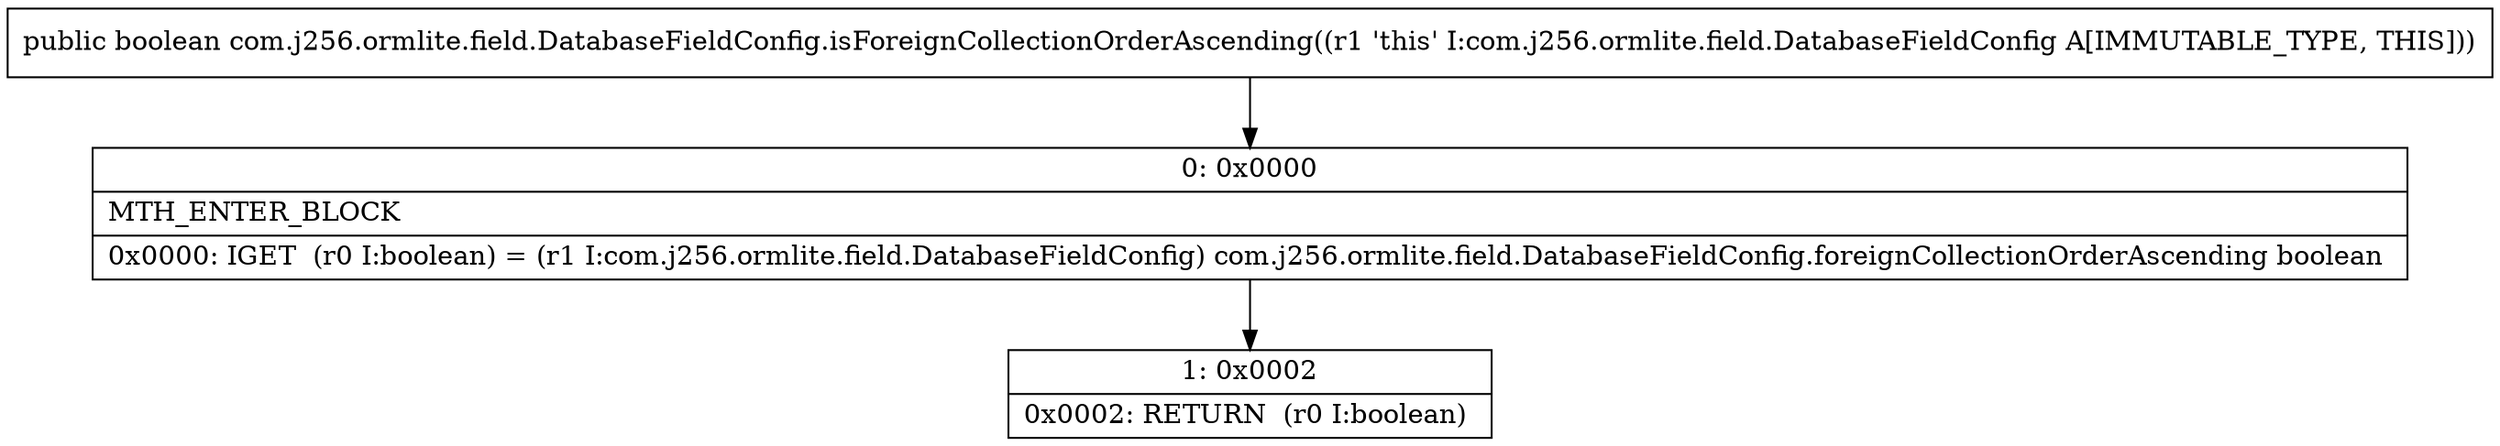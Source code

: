 digraph "CFG forcom.j256.ormlite.field.DatabaseFieldConfig.isForeignCollectionOrderAscending()Z" {
Node_0 [shape=record,label="{0\:\ 0x0000|MTH_ENTER_BLOCK\l|0x0000: IGET  (r0 I:boolean) = (r1 I:com.j256.ormlite.field.DatabaseFieldConfig) com.j256.ormlite.field.DatabaseFieldConfig.foreignCollectionOrderAscending boolean \l}"];
Node_1 [shape=record,label="{1\:\ 0x0002|0x0002: RETURN  (r0 I:boolean) \l}"];
MethodNode[shape=record,label="{public boolean com.j256.ormlite.field.DatabaseFieldConfig.isForeignCollectionOrderAscending((r1 'this' I:com.j256.ormlite.field.DatabaseFieldConfig A[IMMUTABLE_TYPE, THIS])) }"];
MethodNode -> Node_0;
Node_0 -> Node_1;
}

